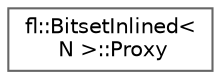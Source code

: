 digraph "Graphical Class Hierarchy"
{
 // INTERACTIVE_SVG=YES
 // LATEX_PDF_SIZE
  bgcolor="transparent";
  edge [fontname=Helvetica,fontsize=10,labelfontname=Helvetica,labelfontsize=10];
  node [fontname=Helvetica,fontsize=10,shape=box,height=0.2,width=0.4];
  rankdir="LR";
  Node0 [id="Node000000",label="fl::BitsetInlined\<\l N \>::Proxy",height=0.2,width=0.4,color="grey40", fillcolor="white", style="filled",URL="$d3/d83/structfl_1_1_bitset_inlined_1_1_proxy.html",tooltip=" "];
}
